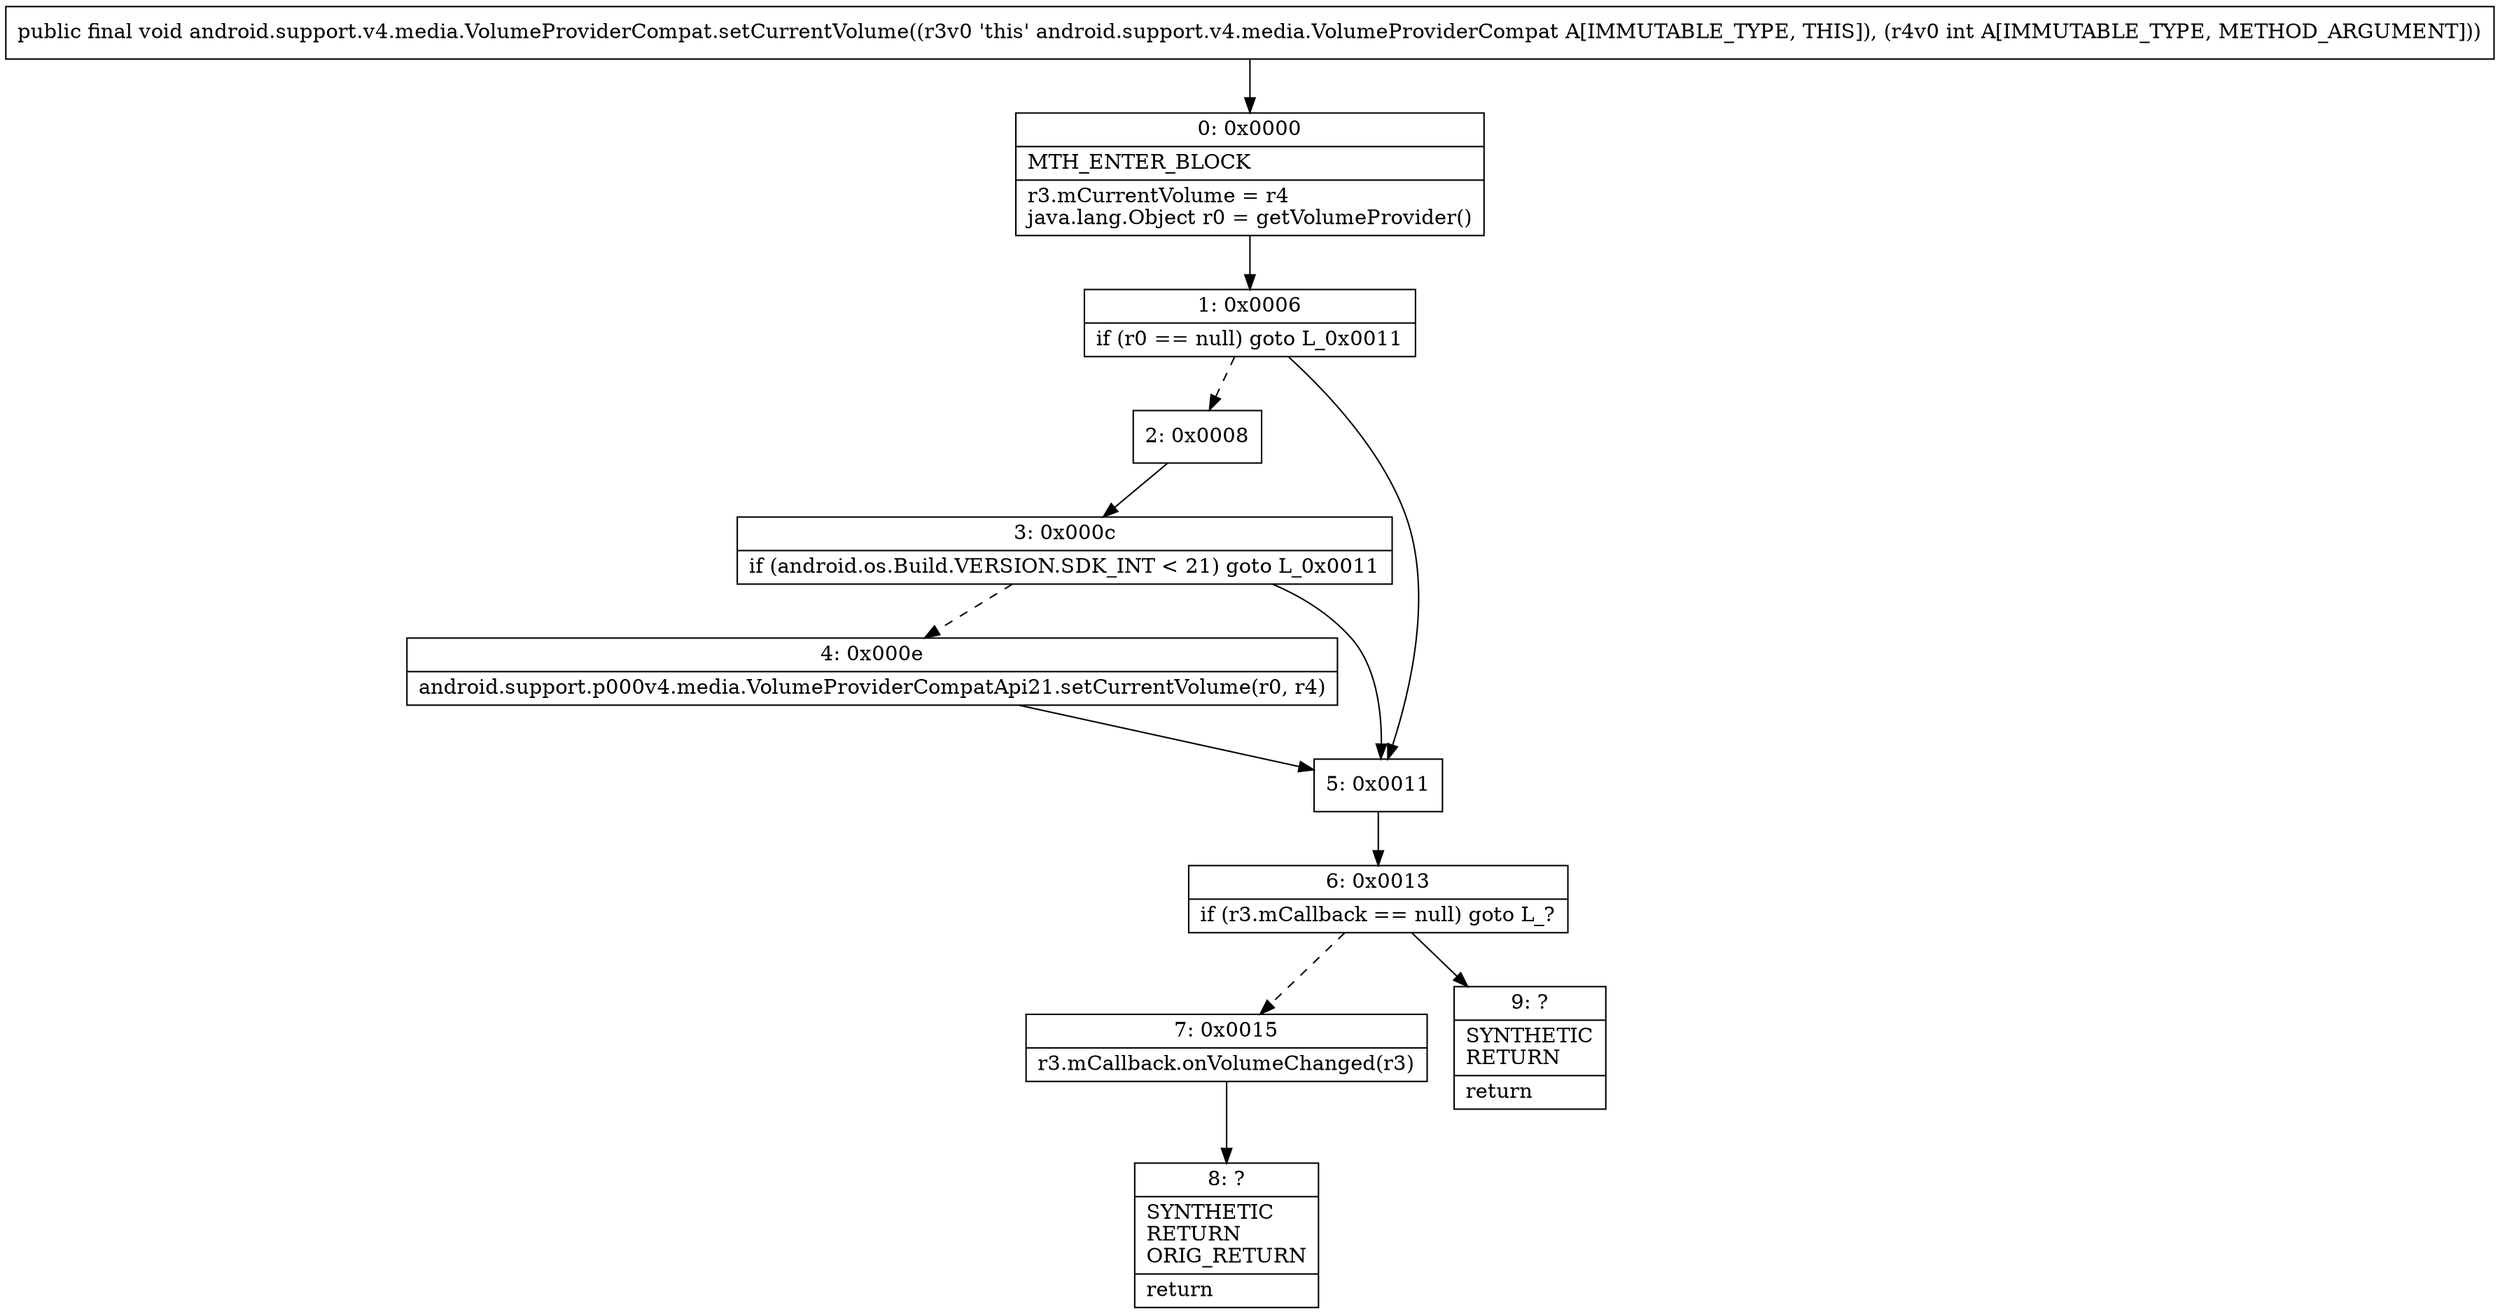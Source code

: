 digraph "CFG forandroid.support.v4.media.VolumeProviderCompat.setCurrentVolume(I)V" {
Node_0 [shape=record,label="{0\:\ 0x0000|MTH_ENTER_BLOCK\l|r3.mCurrentVolume = r4\ljava.lang.Object r0 = getVolumeProvider()\l}"];
Node_1 [shape=record,label="{1\:\ 0x0006|if (r0 == null) goto L_0x0011\l}"];
Node_2 [shape=record,label="{2\:\ 0x0008}"];
Node_3 [shape=record,label="{3\:\ 0x000c|if (android.os.Build.VERSION.SDK_INT \< 21) goto L_0x0011\l}"];
Node_4 [shape=record,label="{4\:\ 0x000e|android.support.p000v4.media.VolumeProviderCompatApi21.setCurrentVolume(r0, r4)\l}"];
Node_5 [shape=record,label="{5\:\ 0x0011}"];
Node_6 [shape=record,label="{6\:\ 0x0013|if (r3.mCallback == null) goto L_?\l}"];
Node_7 [shape=record,label="{7\:\ 0x0015|r3.mCallback.onVolumeChanged(r3)\l}"];
Node_8 [shape=record,label="{8\:\ ?|SYNTHETIC\lRETURN\lORIG_RETURN\l|return\l}"];
Node_9 [shape=record,label="{9\:\ ?|SYNTHETIC\lRETURN\l|return\l}"];
MethodNode[shape=record,label="{public final void android.support.v4.media.VolumeProviderCompat.setCurrentVolume((r3v0 'this' android.support.v4.media.VolumeProviderCompat A[IMMUTABLE_TYPE, THIS]), (r4v0 int A[IMMUTABLE_TYPE, METHOD_ARGUMENT])) }"];
MethodNode -> Node_0;
Node_0 -> Node_1;
Node_1 -> Node_2[style=dashed];
Node_1 -> Node_5;
Node_2 -> Node_3;
Node_3 -> Node_4[style=dashed];
Node_3 -> Node_5;
Node_4 -> Node_5;
Node_5 -> Node_6;
Node_6 -> Node_7[style=dashed];
Node_6 -> Node_9;
Node_7 -> Node_8;
}

